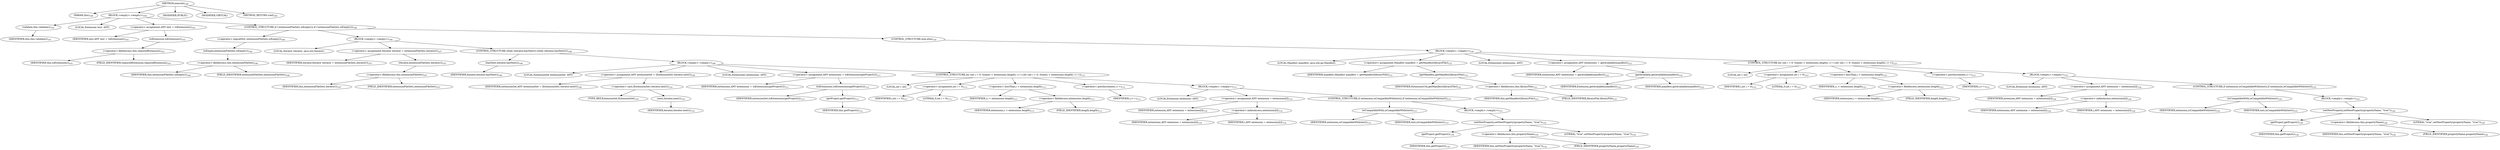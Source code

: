 digraph "execute" {  
"95" [label = <(METHOD,execute)<SUB>100</SUB>> ]
"8" [label = <(PARAM,this)<SUB>100</SUB>> ]
"96" [label = <(BLOCK,&lt;empty&gt;,&lt;empty&gt;)<SUB>100</SUB>> ]
"97" [label = <(validate,this.validate())<SUB>101</SUB>> ]
"7" [label = <(IDENTIFIER,this,this.validate())<SUB>101</SUB>> ]
"98" [label = <(LOCAL,Extension test: ANY)> ]
"99" [label = <(&lt;operator&gt;.assignment,ANY test = toExtension())<SUB>103</SUB>> ]
"100" [label = <(IDENTIFIER,test,ANY test = toExtension())<SUB>103</SUB>> ]
"101" [label = <(toExtension,toExtension())<SUB>103</SUB>> ]
"102" [label = <(&lt;operator&gt;.fieldAccess,this.requiredExtension)<SUB>103</SUB>> ]
"103" [label = <(IDENTIFIER,this,toExtension())<SUB>103</SUB>> ]
"104" [label = <(FIELD_IDENTIFIER,requiredExtension,requiredExtension)<SUB>103</SUB>> ]
"105" [label = <(CONTROL_STRUCTURE,if (!extensionFileSets.isEmpty()),if (!extensionFileSets.isEmpty()))<SUB>106</SUB>> ]
"106" [label = <(&lt;operator&gt;.logicalNot,!extensionFileSets.isEmpty())<SUB>106</SUB>> ]
"107" [label = <(isEmpty,extensionFileSets.isEmpty())<SUB>106</SUB>> ]
"108" [label = <(&lt;operator&gt;.fieldAccess,this.extensionFileSets)<SUB>106</SUB>> ]
"109" [label = <(IDENTIFIER,this,extensionFileSets.isEmpty())<SUB>106</SUB>> ]
"110" [label = <(FIELD_IDENTIFIER,extensionFileSets,extensionFileSets)<SUB>106</SUB>> ]
"111" [label = <(BLOCK,&lt;empty&gt;,&lt;empty&gt;)<SUB>106</SUB>> ]
"112" [label = <(LOCAL,Iterator iterator: java.util.Iterator)> ]
"113" [label = <(&lt;operator&gt;.assignment,Iterator iterator = extensionFileSets.iterator())<SUB>107</SUB>> ]
"114" [label = <(IDENTIFIER,iterator,Iterator iterator = extensionFileSets.iterator())<SUB>107</SUB>> ]
"115" [label = <(iterator,extensionFileSets.iterator())<SUB>107</SUB>> ]
"116" [label = <(&lt;operator&gt;.fieldAccess,this.extensionFileSets)<SUB>107</SUB>> ]
"117" [label = <(IDENTIFIER,this,extensionFileSets.iterator())<SUB>107</SUB>> ]
"118" [label = <(FIELD_IDENTIFIER,extensionFileSets,extensionFileSets)<SUB>107</SUB>> ]
"119" [label = <(CONTROL_STRUCTURE,while (iterator.hasNext()),while (iterator.hasNext()))<SUB>108</SUB>> ]
"120" [label = <(hasNext,iterator.hasNext())<SUB>108</SUB>> ]
"121" [label = <(IDENTIFIER,iterator,iterator.hasNext())<SUB>108</SUB>> ]
"122" [label = <(BLOCK,&lt;empty&gt;,&lt;empty&gt;)<SUB>108</SUB>> ]
"123" [label = <(LOCAL,ExtensionSet extensionSet: ANY)> ]
"124" [label = <(&lt;operator&gt;.assignment,ANY extensionSet = (ExtensionSet) iterator.next())<SUB>109</SUB>> ]
"125" [label = <(IDENTIFIER,extensionSet,ANY extensionSet = (ExtensionSet) iterator.next())<SUB>109</SUB>> ]
"126" [label = <(&lt;operator&gt;.cast,(ExtensionSet) iterator.next())<SUB>110</SUB>> ]
"127" [label = <(TYPE_REF,ExtensionSet,ExtensionSet)<SUB>110</SUB>> ]
"128" [label = <(next,iterator.next())<SUB>110</SUB>> ]
"129" [label = <(IDENTIFIER,iterator,iterator.next())<SUB>110</SUB>> ]
"130" [label = <(LOCAL,Extension[] extensions: ANY)> ]
"131" [label = <(&lt;operator&gt;.assignment,ANY extensions = toExtensions(getProject()))<SUB>111</SUB>> ]
"132" [label = <(IDENTIFIER,extensions,ANY extensions = toExtensions(getProject()))<SUB>111</SUB>> ]
"133" [label = <(toExtensions,toExtensions(getProject()))<SUB>112</SUB>> ]
"134" [label = <(IDENTIFIER,extensionSet,toExtensions(getProject()))<SUB>112</SUB>> ]
"135" [label = <(getProject,getProject())<SUB>112</SUB>> ]
"9" [label = <(IDENTIFIER,this,getProject())<SUB>112</SUB>> ]
"136" [label = <(CONTROL_STRUCTURE,for (int i = 0; Some(i &lt; extensions.length); i++),for (int i = 0; Some(i &lt; extensions.length); i++))<SUB>113</SUB>> ]
"137" [label = <(LOCAL,int i: int)> ]
"138" [label = <(&lt;operator&gt;.assignment,int i = 0)<SUB>113</SUB>> ]
"139" [label = <(IDENTIFIER,i,int i = 0)<SUB>113</SUB>> ]
"140" [label = <(LITERAL,0,int i = 0)<SUB>113</SUB>> ]
"141" [label = <(&lt;operator&gt;.lessThan,i &lt; extensions.length)<SUB>113</SUB>> ]
"142" [label = <(IDENTIFIER,i,i &lt; extensions.length)<SUB>113</SUB>> ]
"143" [label = <(&lt;operator&gt;.fieldAccess,extensions.length)<SUB>113</SUB>> ]
"144" [label = <(IDENTIFIER,extensions,i &lt; extensions.length)<SUB>113</SUB>> ]
"145" [label = <(FIELD_IDENTIFIER,length,length)<SUB>113</SUB>> ]
"146" [label = <(&lt;operator&gt;.postIncrement,i++)<SUB>113</SUB>> ]
"147" [label = <(IDENTIFIER,i,i++)<SUB>113</SUB>> ]
"148" [label = <(BLOCK,&lt;empty&gt;,&lt;empty&gt;)<SUB>113</SUB>> ]
"149" [label = <(LOCAL,Extension extension: ANY)> ]
"150" [label = <(&lt;operator&gt;.assignment,ANY extension = extensions[i])<SUB>114</SUB>> ]
"151" [label = <(IDENTIFIER,extension,ANY extension = extensions[i])<SUB>114</SUB>> ]
"152" [label = <(&lt;operator&gt;.indexAccess,extensions[i])<SUB>114</SUB>> ]
"153" [label = <(IDENTIFIER,extensions,ANY extension = extensions[i])<SUB>114</SUB>> ]
"154" [label = <(IDENTIFIER,i,ANY extension = extensions[i])<SUB>114</SUB>> ]
"155" [label = <(CONTROL_STRUCTURE,if (extension.isCompatibleWith(test)),if (extension.isCompatibleWith(test)))<SUB>115</SUB>> ]
"156" [label = <(isCompatibleWith,isCompatibleWith(test))<SUB>115</SUB>> ]
"157" [label = <(IDENTIFIER,extension,isCompatibleWith(test))<SUB>115</SUB>> ]
"158" [label = <(IDENTIFIER,test,isCompatibleWith(test))<SUB>115</SUB>> ]
"159" [label = <(BLOCK,&lt;empty&gt;,&lt;empty&gt;)<SUB>115</SUB>> ]
"160" [label = <(setNewProperty,setNewProperty(propertyName, &quot;true&quot;))<SUB>116</SUB>> ]
"161" [label = <(getProject,getProject())<SUB>116</SUB>> ]
"10" [label = <(IDENTIFIER,this,getProject())<SUB>116</SUB>> ]
"162" [label = <(&lt;operator&gt;.fieldAccess,this.propertyName)<SUB>116</SUB>> ]
"163" [label = <(IDENTIFIER,this,setNewProperty(propertyName, &quot;true&quot;))<SUB>116</SUB>> ]
"164" [label = <(FIELD_IDENTIFIER,propertyName,propertyName)<SUB>116</SUB>> ]
"165" [label = <(LITERAL,&quot;true&quot;,setNewProperty(propertyName, &quot;true&quot;))<SUB>116</SUB>> ]
"166" [label = <(CONTROL_STRUCTURE,else,else)<SUB>120</SUB>> ]
"167" [label = <(BLOCK,&lt;empty&gt;,&lt;empty&gt;)<SUB>120</SUB>> ]
"168" [label = <(LOCAL,Manifest manifest: java.util.jar.Manifest)> ]
"169" [label = <(&lt;operator&gt;.assignment,Manifest manifest = getManifest(libraryFile))<SUB>121</SUB>> ]
"170" [label = <(IDENTIFIER,manifest,Manifest manifest = getManifest(libraryFile))<SUB>121</SUB>> ]
"171" [label = <(getManifest,getManifest(libraryFile))<SUB>121</SUB>> ]
"172" [label = <(IDENTIFIER,ExtensionUtil,getManifest(libraryFile))<SUB>121</SUB>> ]
"173" [label = <(&lt;operator&gt;.fieldAccess,this.libraryFile)<SUB>121</SUB>> ]
"174" [label = <(IDENTIFIER,this,getManifest(libraryFile))<SUB>121</SUB>> ]
"175" [label = <(FIELD_IDENTIFIER,libraryFile,libraryFile)<SUB>121</SUB>> ]
"176" [label = <(LOCAL,Extension[] extensions: ANY)> ]
"177" [label = <(&lt;operator&gt;.assignment,ANY extensions = getAvailable(manifest))<SUB>122</SUB>> ]
"178" [label = <(IDENTIFIER,extensions,ANY extensions = getAvailable(manifest))<SUB>122</SUB>> ]
"179" [label = <(getAvailable,getAvailable(manifest))<SUB>122</SUB>> ]
"180" [label = <(IDENTIFIER,Extension,getAvailable(manifest))<SUB>122</SUB>> ]
"181" [label = <(IDENTIFIER,manifest,getAvailable(manifest))<SUB>122</SUB>> ]
"182" [label = <(CONTROL_STRUCTURE,for (int i = 0; Some(i &lt; extensions.length); i++),for (int i = 0; Some(i &lt; extensions.length); i++))<SUB>123</SUB>> ]
"183" [label = <(LOCAL,int i: int)> ]
"184" [label = <(&lt;operator&gt;.assignment,int i = 0)<SUB>123</SUB>> ]
"185" [label = <(IDENTIFIER,i,int i = 0)<SUB>123</SUB>> ]
"186" [label = <(LITERAL,0,int i = 0)<SUB>123</SUB>> ]
"187" [label = <(&lt;operator&gt;.lessThan,i &lt; extensions.length)<SUB>123</SUB>> ]
"188" [label = <(IDENTIFIER,i,i &lt; extensions.length)<SUB>123</SUB>> ]
"189" [label = <(&lt;operator&gt;.fieldAccess,extensions.length)<SUB>123</SUB>> ]
"190" [label = <(IDENTIFIER,extensions,i &lt; extensions.length)<SUB>123</SUB>> ]
"191" [label = <(FIELD_IDENTIFIER,length,length)<SUB>123</SUB>> ]
"192" [label = <(&lt;operator&gt;.postIncrement,i++)<SUB>123</SUB>> ]
"193" [label = <(IDENTIFIER,i,i++)<SUB>123</SUB>> ]
"194" [label = <(BLOCK,&lt;empty&gt;,&lt;empty&gt;)<SUB>123</SUB>> ]
"195" [label = <(LOCAL,Extension extension: ANY)> ]
"196" [label = <(&lt;operator&gt;.assignment,ANY extension = extensions[i])<SUB>124</SUB>> ]
"197" [label = <(IDENTIFIER,extension,ANY extension = extensions[i])<SUB>124</SUB>> ]
"198" [label = <(&lt;operator&gt;.indexAccess,extensions[i])<SUB>124</SUB>> ]
"199" [label = <(IDENTIFIER,extensions,ANY extension = extensions[i])<SUB>124</SUB>> ]
"200" [label = <(IDENTIFIER,i,ANY extension = extensions[i])<SUB>124</SUB>> ]
"201" [label = <(CONTROL_STRUCTURE,if (extension.isCompatibleWith(test)),if (extension.isCompatibleWith(test)))<SUB>125</SUB>> ]
"202" [label = <(isCompatibleWith,isCompatibleWith(test))<SUB>125</SUB>> ]
"203" [label = <(IDENTIFIER,extension,isCompatibleWith(test))<SUB>125</SUB>> ]
"204" [label = <(IDENTIFIER,test,isCompatibleWith(test))<SUB>125</SUB>> ]
"205" [label = <(BLOCK,&lt;empty&gt;,&lt;empty&gt;)<SUB>125</SUB>> ]
"206" [label = <(setNewProperty,setNewProperty(propertyName, &quot;true&quot;))<SUB>126</SUB>> ]
"207" [label = <(getProject,getProject())<SUB>126</SUB>> ]
"11" [label = <(IDENTIFIER,this,getProject())<SUB>126</SUB>> ]
"208" [label = <(&lt;operator&gt;.fieldAccess,this.propertyName)<SUB>126</SUB>> ]
"209" [label = <(IDENTIFIER,this,setNewProperty(propertyName, &quot;true&quot;))<SUB>126</SUB>> ]
"210" [label = <(FIELD_IDENTIFIER,propertyName,propertyName)<SUB>126</SUB>> ]
"211" [label = <(LITERAL,&quot;true&quot;,setNewProperty(propertyName, &quot;true&quot;))<SUB>126</SUB>> ]
"212" [label = <(MODIFIER,PUBLIC)> ]
"213" [label = <(MODIFIER,VIRTUAL)> ]
"214" [label = <(METHOD_RETURN,void)<SUB>100</SUB>> ]
  "95" -> "8" 
  "95" -> "96" 
  "95" -> "212" 
  "95" -> "213" 
  "95" -> "214" 
  "96" -> "97" 
  "96" -> "98" 
  "96" -> "99" 
  "96" -> "105" 
  "97" -> "7" 
  "99" -> "100" 
  "99" -> "101" 
  "101" -> "102" 
  "102" -> "103" 
  "102" -> "104" 
  "105" -> "106" 
  "105" -> "111" 
  "105" -> "166" 
  "106" -> "107" 
  "107" -> "108" 
  "108" -> "109" 
  "108" -> "110" 
  "111" -> "112" 
  "111" -> "113" 
  "111" -> "119" 
  "113" -> "114" 
  "113" -> "115" 
  "115" -> "116" 
  "116" -> "117" 
  "116" -> "118" 
  "119" -> "120" 
  "119" -> "122" 
  "120" -> "121" 
  "122" -> "123" 
  "122" -> "124" 
  "122" -> "130" 
  "122" -> "131" 
  "122" -> "136" 
  "124" -> "125" 
  "124" -> "126" 
  "126" -> "127" 
  "126" -> "128" 
  "128" -> "129" 
  "131" -> "132" 
  "131" -> "133" 
  "133" -> "134" 
  "133" -> "135" 
  "135" -> "9" 
  "136" -> "137" 
  "136" -> "138" 
  "136" -> "141" 
  "136" -> "146" 
  "136" -> "148" 
  "138" -> "139" 
  "138" -> "140" 
  "141" -> "142" 
  "141" -> "143" 
  "143" -> "144" 
  "143" -> "145" 
  "146" -> "147" 
  "148" -> "149" 
  "148" -> "150" 
  "148" -> "155" 
  "150" -> "151" 
  "150" -> "152" 
  "152" -> "153" 
  "152" -> "154" 
  "155" -> "156" 
  "155" -> "159" 
  "156" -> "157" 
  "156" -> "158" 
  "159" -> "160" 
  "160" -> "161" 
  "160" -> "162" 
  "160" -> "165" 
  "161" -> "10" 
  "162" -> "163" 
  "162" -> "164" 
  "166" -> "167" 
  "167" -> "168" 
  "167" -> "169" 
  "167" -> "176" 
  "167" -> "177" 
  "167" -> "182" 
  "169" -> "170" 
  "169" -> "171" 
  "171" -> "172" 
  "171" -> "173" 
  "173" -> "174" 
  "173" -> "175" 
  "177" -> "178" 
  "177" -> "179" 
  "179" -> "180" 
  "179" -> "181" 
  "182" -> "183" 
  "182" -> "184" 
  "182" -> "187" 
  "182" -> "192" 
  "182" -> "194" 
  "184" -> "185" 
  "184" -> "186" 
  "187" -> "188" 
  "187" -> "189" 
  "189" -> "190" 
  "189" -> "191" 
  "192" -> "193" 
  "194" -> "195" 
  "194" -> "196" 
  "194" -> "201" 
  "196" -> "197" 
  "196" -> "198" 
  "198" -> "199" 
  "198" -> "200" 
  "201" -> "202" 
  "201" -> "205" 
  "202" -> "203" 
  "202" -> "204" 
  "205" -> "206" 
  "206" -> "207" 
  "206" -> "208" 
  "206" -> "211" 
  "207" -> "11" 
  "208" -> "209" 
  "208" -> "210" 
}
